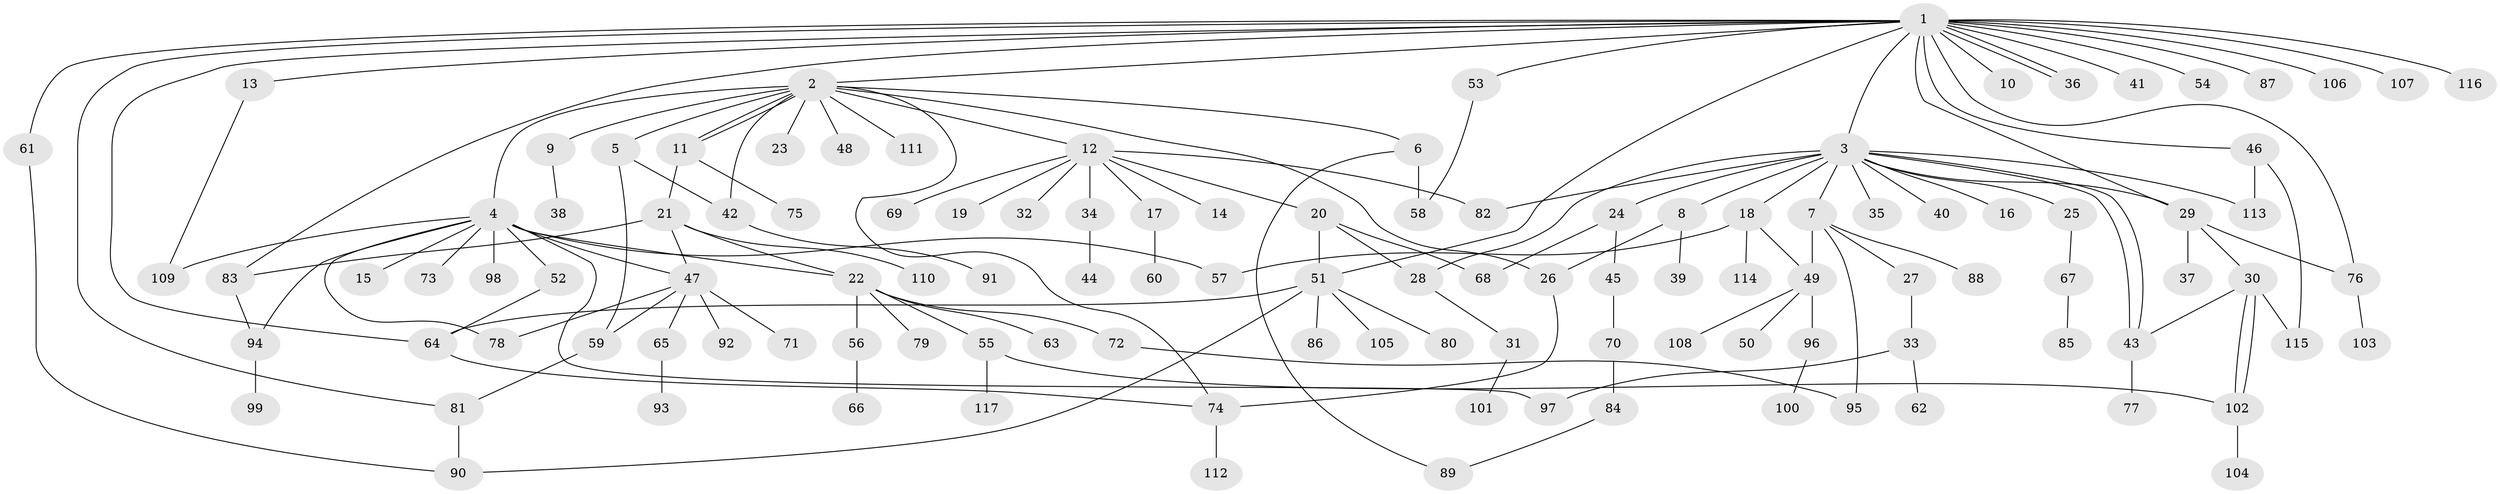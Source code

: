 // Generated by graph-tools (version 1.1) at 2025/47/03/09/25 04:47:57]
// undirected, 117 vertices, 152 edges
graph export_dot {
graph [start="1"]
  node [color=gray90,style=filled];
  1;
  2;
  3;
  4;
  5;
  6;
  7;
  8;
  9;
  10;
  11;
  12;
  13;
  14;
  15;
  16;
  17;
  18;
  19;
  20;
  21;
  22;
  23;
  24;
  25;
  26;
  27;
  28;
  29;
  30;
  31;
  32;
  33;
  34;
  35;
  36;
  37;
  38;
  39;
  40;
  41;
  42;
  43;
  44;
  45;
  46;
  47;
  48;
  49;
  50;
  51;
  52;
  53;
  54;
  55;
  56;
  57;
  58;
  59;
  60;
  61;
  62;
  63;
  64;
  65;
  66;
  67;
  68;
  69;
  70;
  71;
  72;
  73;
  74;
  75;
  76;
  77;
  78;
  79;
  80;
  81;
  82;
  83;
  84;
  85;
  86;
  87;
  88;
  89;
  90;
  91;
  92;
  93;
  94;
  95;
  96;
  97;
  98;
  99;
  100;
  101;
  102;
  103;
  104;
  105;
  106;
  107;
  108;
  109;
  110;
  111;
  112;
  113;
  114;
  115;
  116;
  117;
  1 -- 2;
  1 -- 3;
  1 -- 10;
  1 -- 13;
  1 -- 29;
  1 -- 36;
  1 -- 36;
  1 -- 41;
  1 -- 46;
  1 -- 51;
  1 -- 53;
  1 -- 54;
  1 -- 61;
  1 -- 64;
  1 -- 76;
  1 -- 81;
  1 -- 83;
  1 -- 87;
  1 -- 106;
  1 -- 107;
  1 -- 116;
  2 -- 4;
  2 -- 5;
  2 -- 6;
  2 -- 9;
  2 -- 11;
  2 -- 11;
  2 -- 12;
  2 -- 23;
  2 -- 26;
  2 -- 42;
  2 -- 48;
  2 -- 74;
  2 -- 111;
  3 -- 7;
  3 -- 8;
  3 -- 16;
  3 -- 18;
  3 -- 24;
  3 -- 25;
  3 -- 28;
  3 -- 29;
  3 -- 35;
  3 -- 40;
  3 -- 43;
  3 -- 43;
  3 -- 82;
  3 -- 113;
  4 -- 15;
  4 -- 22;
  4 -- 47;
  4 -- 52;
  4 -- 57;
  4 -- 73;
  4 -- 78;
  4 -- 94;
  4 -- 97;
  4 -- 98;
  4 -- 109;
  5 -- 42;
  5 -- 59;
  6 -- 58;
  6 -- 89;
  7 -- 27;
  7 -- 49;
  7 -- 88;
  7 -- 95;
  8 -- 26;
  8 -- 39;
  9 -- 38;
  11 -- 21;
  11 -- 75;
  12 -- 14;
  12 -- 17;
  12 -- 19;
  12 -- 20;
  12 -- 32;
  12 -- 34;
  12 -- 69;
  12 -- 82;
  13 -- 109;
  17 -- 60;
  18 -- 49;
  18 -- 57;
  18 -- 114;
  20 -- 28;
  20 -- 51;
  20 -- 68;
  21 -- 22;
  21 -- 47;
  21 -- 83;
  21 -- 110;
  22 -- 55;
  22 -- 56;
  22 -- 63;
  22 -- 72;
  22 -- 79;
  24 -- 45;
  24 -- 68;
  25 -- 67;
  26 -- 74;
  27 -- 33;
  28 -- 31;
  29 -- 30;
  29 -- 37;
  29 -- 76;
  30 -- 43;
  30 -- 102;
  30 -- 102;
  30 -- 115;
  31 -- 101;
  33 -- 62;
  33 -- 97;
  34 -- 44;
  42 -- 91;
  43 -- 77;
  45 -- 70;
  46 -- 113;
  46 -- 115;
  47 -- 59;
  47 -- 65;
  47 -- 71;
  47 -- 78;
  47 -- 92;
  49 -- 50;
  49 -- 96;
  49 -- 108;
  51 -- 64;
  51 -- 80;
  51 -- 86;
  51 -- 90;
  51 -- 105;
  52 -- 64;
  53 -- 58;
  55 -- 102;
  55 -- 117;
  56 -- 66;
  59 -- 81;
  61 -- 90;
  64 -- 74;
  65 -- 93;
  67 -- 85;
  70 -- 84;
  72 -- 95;
  74 -- 112;
  76 -- 103;
  81 -- 90;
  83 -- 94;
  84 -- 89;
  94 -- 99;
  96 -- 100;
  102 -- 104;
}
